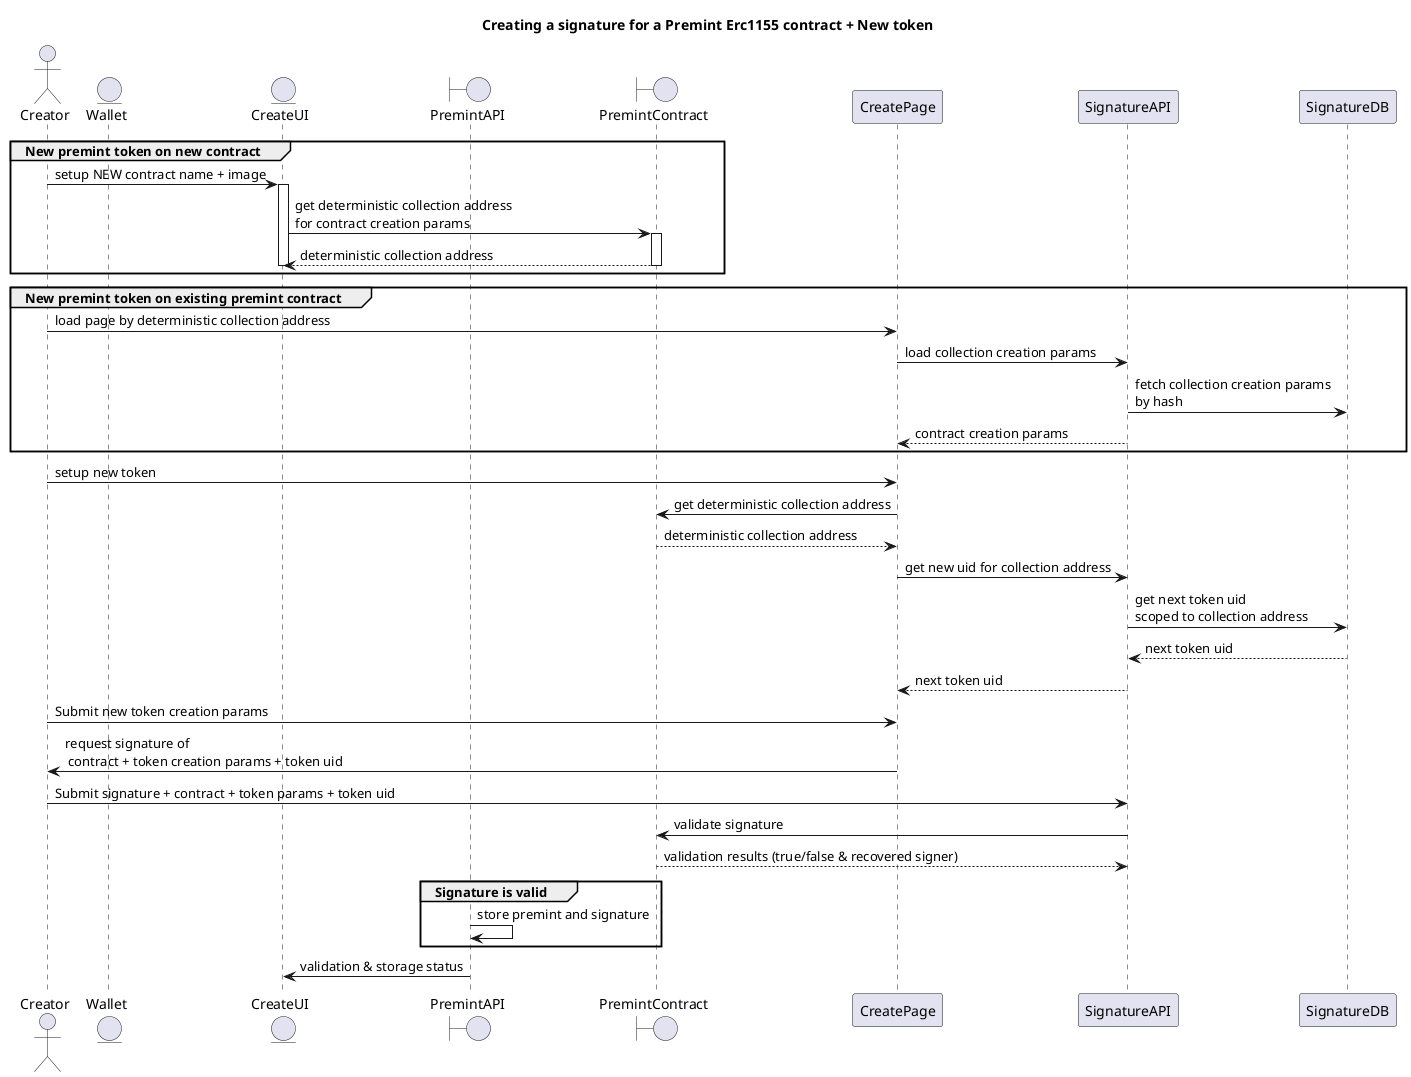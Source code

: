 @startuml

title Creating a signature for a Premint Erc1155 contract + New token

actor Creator
entity Wallet
entity CreateUI
boundary PremintAPI
boundary PremintContract

Group New premint token on new contract
  
  Creator -> CreateUI: setup NEW contract name + image
  activate CreateUI
  CreateUI -> PremintContract: get deterministic collection address\nfor contract creation params
  activate PremintContract
  PremintContract --> CreateUI: deterministic collection address
  deactivate CreateUI
  deactivate PremintContract

end

Group New premint token on existing premint contract

  Creator -> CreatePage: load page by deterministic collection address 
  CreatePage -> SignatureAPI: load collection creation params
  SignatureAPI -> SignatureDB: fetch collection creation params\nby hash
  SignatureAPI --> CreatePage: contract creation params

end

Creator -> CreatePage: setup new token
CreatePage -> PremintContract: get deterministic collection address
PremintContract --> CreatePage: deterministic collection address
CreatePage -> SignatureAPI: get new uid for collection address
SignatureAPI -> SignatureDB: get next token uid\nscoped to collection address
SignatureDB --> SignatureAPI: next token uid
SignatureAPI --> CreatePage: next token uid
Creator -> CreatePage: Submit new token creation params
CreatePage -> Creator: request signature of\n contract + token creation params + token uid 
deactivate CreatePage
Creator -> SignatureAPI: Submit signature + contract + token params + token uid
SignatureAPI -> PremintContract: validate signature
PremintContract --> SignatureAPI: validation results (true/false & recovered signer)

Group Signature is valid
  PremintAPI -> PremintAPI: store premint and signature

end

PremintAPI -> CreateUI: validation & storage status
deactivate CreateUI

@enduml